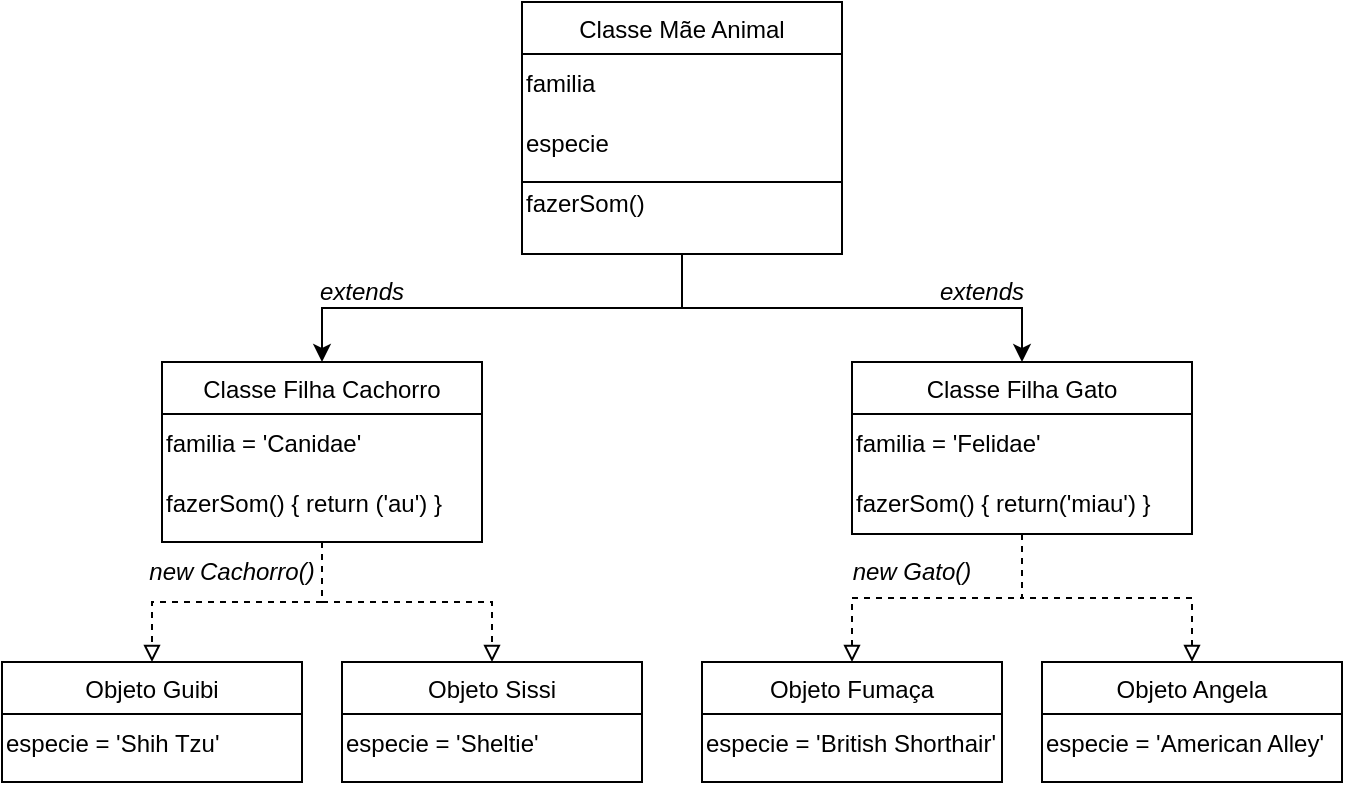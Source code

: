 <mxfile version="20.2.8" type="device"><diagram id="C5RBs43oDa-KdzZeNtuy" name="Page-1"><mxGraphModel dx="1808" dy="591" grid="1" gridSize="10" guides="1" tooltips="1" connect="1" arrows="1" fold="1" page="1" pageScale="1" pageWidth="827" pageHeight="1169" math="0" shadow="0"><root><mxCell id="WIyWlLk6GJQsqaUBKTNV-0"/><mxCell id="WIyWlLk6GJQsqaUBKTNV-1" parent="WIyWlLk6GJQsqaUBKTNV-0"/><mxCell id="AJtfzDkNmn9vWxPNzfAt-13" style="edgeStyle=orthogonalEdgeStyle;rounded=0;orthogonalLoop=1;jettySize=auto;html=1;exitX=0.5;exitY=1;exitDx=0;exitDy=0;entryX=0.5;entryY=0;entryDx=0;entryDy=0;" parent="WIyWlLk6GJQsqaUBKTNV-1" source="zkfFHV4jXpPFQw0GAbJ--0" target="zkfFHV4jXpPFQw0GAbJ--13" edge="1"><mxGeometry relative="1" as="geometry"/></mxCell><mxCell id="AJtfzDkNmn9vWxPNzfAt-14" style="edgeStyle=orthogonalEdgeStyle;rounded=0;orthogonalLoop=1;jettySize=auto;html=1;exitX=0.5;exitY=1;exitDx=0;exitDy=0;entryX=0.5;entryY=0;entryDx=0;entryDy=0;" parent="WIyWlLk6GJQsqaUBKTNV-1" source="zkfFHV4jXpPFQw0GAbJ--0" target="AJtfzDkNmn9vWxPNzfAt-3" edge="1"><mxGeometry relative="1" as="geometry"/></mxCell><mxCell id="zkfFHV4jXpPFQw0GAbJ--0" value="Classe Mãe Animal" style="swimlane;fontStyle=0;align=center;verticalAlign=top;childLayout=stackLayout;horizontal=1;startSize=26;horizontalStack=0;resizeParent=1;resizeLast=0;collapsible=1;marginBottom=0;rounded=0;shadow=0;strokeWidth=1;" parent="WIyWlLk6GJQsqaUBKTNV-1" vertex="1"><mxGeometry x="220" y="80" width="160" height="126" as="geometry"><mxRectangle x="220" y="80" width="160" height="26" as="alternateBounds"/></mxGeometry></mxCell><mxCell id="AJtfzDkNmn9vWxPNzfAt-29" value="familia" style="text;html=1;align=left;verticalAlign=middle;resizable=0;points=[];autosize=1;strokeColor=none;fillColor=none;labelPosition=center;verticalLabelPosition=middle;" parent="zkfFHV4jXpPFQw0GAbJ--0" vertex="1"><mxGeometry y="26" width="160" height="30" as="geometry"/></mxCell><mxCell id="AJtfzDkNmn9vWxPNzfAt-32" value="especie" style="text;html=1;align=left;verticalAlign=middle;resizable=0;points=[];autosize=1;strokeColor=none;fillColor=none;labelPosition=center;verticalLabelPosition=middle;" parent="zkfFHV4jXpPFQw0GAbJ--0" vertex="1"><mxGeometry y="56" width="160" height="30" as="geometry"/></mxCell><mxCell id="AJtfzDkNmn9vWxPNzfAt-42" value="fazerSom()" style="text;html=1;align=left;verticalAlign=middle;resizable=0;points=[];autosize=1;strokeColor=none;fillColor=none;labelPosition=center;verticalLabelPosition=middle;" parent="zkfFHV4jXpPFQw0GAbJ--0" vertex="1"><mxGeometry y="86" width="160" height="30" as="geometry"/></mxCell><mxCell id="AJtfzDkNmn9vWxPNzfAt-15" style="edgeStyle=orthogonalEdgeStyle;rounded=0;orthogonalLoop=1;jettySize=auto;html=1;entryX=0.5;entryY=0;entryDx=0;entryDy=0;dashed=1;endArrow=block;endFill=0;" parent="WIyWlLk6GJQsqaUBKTNV-1" source="zkfFHV4jXpPFQw0GAbJ--13" target="AJtfzDkNmn9vWxPNzfAt-5" edge="1"><mxGeometry relative="1" as="geometry"/></mxCell><mxCell id="AJtfzDkNmn9vWxPNzfAt-16" style="edgeStyle=orthogonalEdgeStyle;rounded=0;orthogonalLoop=1;jettySize=auto;html=1;exitX=0.5;exitY=1;exitDx=0;exitDy=0;entryX=0.5;entryY=0;entryDx=0;entryDy=0;dashed=1;endArrow=block;endFill=0;" parent="WIyWlLk6GJQsqaUBKTNV-1" source="zkfFHV4jXpPFQw0GAbJ--13" target="AJtfzDkNmn9vWxPNzfAt-7" edge="1"><mxGeometry relative="1" as="geometry"/></mxCell><mxCell id="zkfFHV4jXpPFQw0GAbJ--13" value="Classe Filha Cachorro" style="swimlane;fontStyle=0;align=center;verticalAlign=top;childLayout=stackLayout;horizontal=1;startSize=26;horizontalStack=0;resizeParent=1;resizeLast=0;collapsible=1;marginBottom=0;rounded=0;shadow=0;strokeWidth=1;" parent="WIyWlLk6GJQsqaUBKTNV-1" vertex="1"><mxGeometry x="40" y="260" width="160" height="90" as="geometry"><mxRectangle x="220" y="260" width="170" height="26" as="alternateBounds"/></mxGeometry></mxCell><mxCell id="AJtfzDkNmn9vWxPNzfAt-26" value="familia = 'Canidae'" style="text;html=1;align=left;verticalAlign=middle;resizable=0;points=[];autosize=1;strokeColor=none;fillColor=none;" parent="zkfFHV4jXpPFQw0GAbJ--13" vertex="1"><mxGeometry y="26" width="160" height="30" as="geometry"/></mxCell><mxCell id="uDu8vc3ncKqhv9X5we4r-2" value="fazerSom() { return ('au') }" style="text;html=1;align=left;verticalAlign=middle;resizable=0;points=[];autosize=1;strokeColor=none;fillColor=none;" parent="zkfFHV4jXpPFQw0GAbJ--13" vertex="1"><mxGeometry y="56" width="160" height="30" as="geometry"/></mxCell><mxCell id="AJtfzDkNmn9vWxPNzfAt-20" style="edgeStyle=orthogonalEdgeStyle;rounded=0;orthogonalLoop=1;jettySize=auto;html=1;exitX=0.5;exitY=1;exitDx=0;exitDy=0;entryX=0.5;entryY=0;entryDx=0;entryDy=0;dashed=1;endArrow=block;endFill=0;" parent="WIyWlLk6GJQsqaUBKTNV-1" source="AJtfzDkNmn9vWxPNzfAt-3" target="AJtfzDkNmn9vWxPNzfAt-18" edge="1"><mxGeometry relative="1" as="geometry"/></mxCell><mxCell id="AJtfzDkNmn9vWxPNzfAt-21" style="edgeStyle=orthogonalEdgeStyle;rounded=0;orthogonalLoop=1;jettySize=auto;html=1;exitX=0.5;exitY=1;exitDx=0;exitDy=0;entryX=0.5;entryY=0;entryDx=0;entryDy=0;dashed=1;endArrow=block;endFill=0;" parent="WIyWlLk6GJQsqaUBKTNV-1" source="AJtfzDkNmn9vWxPNzfAt-3" target="AJtfzDkNmn9vWxPNzfAt-19" edge="1"><mxGeometry relative="1" as="geometry"/></mxCell><mxCell id="AJtfzDkNmn9vWxPNzfAt-3" value="Classe Filha Gato" style="swimlane;fontStyle=0;align=center;verticalAlign=top;childLayout=stackLayout;horizontal=1;startSize=26;horizontalStack=0;resizeParent=1;resizeLast=0;collapsible=1;marginBottom=0;rounded=0;shadow=0;strokeWidth=1;" parent="WIyWlLk6GJQsqaUBKTNV-1" vertex="1"><mxGeometry x="385" y="260" width="170" height="86" as="geometry"><mxRectangle x="400" y="260" width="170" height="26" as="alternateBounds"/></mxGeometry></mxCell><mxCell id="AJtfzDkNmn9vWxPNzfAt-43" value="familia = 'Felidae'" style="text;html=1;align=left;verticalAlign=middle;resizable=0;points=[];autosize=1;strokeColor=none;fillColor=none;" parent="AJtfzDkNmn9vWxPNzfAt-3" vertex="1"><mxGeometry y="26" width="170" height="30" as="geometry"/></mxCell><mxCell id="uDu8vc3ncKqhv9X5we4r-0" value="fazerSom() { return('miau') }" style="text;html=1;align=left;verticalAlign=middle;resizable=0;points=[];autosize=1;strokeColor=none;fillColor=none;" parent="AJtfzDkNmn9vWxPNzfAt-3" vertex="1"><mxGeometry y="56" width="170" height="30" as="geometry"/></mxCell><mxCell id="AJtfzDkNmn9vWxPNzfAt-5" value="Objeto Guibi" style="swimlane;fontStyle=0;align=center;verticalAlign=top;childLayout=stackLayout;horizontal=1;startSize=26;horizontalStack=0;resizeParent=1;resizeLast=0;collapsible=1;marginBottom=0;rounded=0;shadow=0;strokeWidth=1;" parent="WIyWlLk6GJQsqaUBKTNV-1" vertex="1"><mxGeometry x="-40" y="410" width="150" height="60" as="geometry"><mxRectangle x="220" y="260" width="170" height="26" as="alternateBounds"/></mxGeometry></mxCell><mxCell id="AJtfzDkNmn9vWxPNzfAt-33" value="especie = 'Shih Tzu'" style="text;html=1;align=left;verticalAlign=middle;resizable=0;points=[];autosize=1;strokeColor=none;fillColor=none;labelPosition=center;verticalLabelPosition=middle;" parent="AJtfzDkNmn9vWxPNzfAt-5" vertex="1"><mxGeometry y="26" width="150" height="30" as="geometry"/></mxCell><mxCell id="AJtfzDkNmn9vWxPNzfAt-7" value="Objeto Sissi" style="swimlane;fontStyle=0;align=center;verticalAlign=top;childLayout=stackLayout;horizontal=1;startSize=26;horizontalStack=0;resizeParent=1;resizeLast=0;collapsible=1;marginBottom=0;rounded=0;shadow=0;strokeWidth=1;" parent="WIyWlLk6GJQsqaUBKTNV-1" vertex="1"><mxGeometry x="130" y="410" width="150" height="60" as="geometry"><mxRectangle x="220" y="260" width="170" height="26" as="alternateBounds"/></mxGeometry></mxCell><mxCell id="AJtfzDkNmn9vWxPNzfAt-34" value="especie = 'Sheltie'" style="text;html=1;align=left;verticalAlign=middle;resizable=0;points=[];autosize=1;strokeColor=none;fillColor=none;labelPosition=center;verticalLabelPosition=middle;" parent="AJtfzDkNmn9vWxPNzfAt-7" vertex="1"><mxGeometry y="26" width="150" height="30" as="geometry"/></mxCell><mxCell id="AJtfzDkNmn9vWxPNzfAt-18" value="Objeto Fumaça" style="swimlane;fontStyle=0;align=center;verticalAlign=top;childLayout=stackLayout;horizontal=1;startSize=26;horizontalStack=0;resizeParent=1;resizeLast=0;collapsible=1;marginBottom=0;rounded=0;shadow=0;strokeWidth=1;" parent="WIyWlLk6GJQsqaUBKTNV-1" vertex="1"><mxGeometry x="310" y="410" width="150" height="60" as="geometry"><mxRectangle x="220" y="260" width="170" height="26" as="alternateBounds"/></mxGeometry></mxCell><mxCell id="AJtfzDkNmn9vWxPNzfAt-35" value="especie = 'British Shorthair'" style="text;html=1;align=left;verticalAlign=middle;resizable=0;points=[];autosize=1;strokeColor=none;fillColor=none;labelPosition=center;verticalLabelPosition=middle;" parent="AJtfzDkNmn9vWxPNzfAt-18" vertex="1"><mxGeometry y="26" width="150" height="30" as="geometry"/></mxCell><mxCell id="AJtfzDkNmn9vWxPNzfAt-19" value="Objeto Angela" style="swimlane;fontStyle=0;align=center;verticalAlign=top;childLayout=stackLayout;horizontal=1;startSize=26;horizontalStack=0;resizeParent=1;resizeLast=0;collapsible=1;marginBottom=0;rounded=0;shadow=0;strokeWidth=1;" parent="WIyWlLk6GJQsqaUBKTNV-1" vertex="1"><mxGeometry x="480" y="410" width="150" height="60" as="geometry"><mxRectangle x="220" y="260" width="170" height="26" as="alternateBounds"/></mxGeometry></mxCell><mxCell id="AJtfzDkNmn9vWxPNzfAt-36" value="especie = 'American Alley'" style="text;html=1;align=left;verticalAlign=middle;resizable=0;points=[];autosize=1;strokeColor=none;fillColor=none;labelPosition=center;verticalLabelPosition=middle;" parent="AJtfzDkNmn9vWxPNzfAt-19" vertex="1"><mxGeometry y="26" width="150" height="30" as="geometry"/></mxCell><mxCell id="AJtfzDkNmn9vWxPNzfAt-22" value="extends" style="text;html=1;strokeColor=none;fillColor=none;align=center;verticalAlign=middle;whiteSpace=wrap;rounded=0;fontStyle=2" parent="WIyWlLk6GJQsqaUBKTNV-1" vertex="1"><mxGeometry x="110" y="210" width="60" height="30" as="geometry"/></mxCell><mxCell id="AJtfzDkNmn9vWxPNzfAt-23" value="extends" style="text;html=1;strokeColor=none;fillColor=none;align=center;verticalAlign=middle;whiteSpace=wrap;rounded=0;fontStyle=2" parent="WIyWlLk6GJQsqaUBKTNV-1" vertex="1"><mxGeometry x="420" y="210" width="60" height="30" as="geometry"/></mxCell><mxCell id="AJtfzDkNmn9vWxPNzfAt-24" value="new Cachorro()" style="text;html=1;strokeColor=none;fillColor=none;align=center;verticalAlign=middle;whiteSpace=wrap;rounded=0;fontStyle=2" parent="WIyWlLk6GJQsqaUBKTNV-1" vertex="1"><mxGeometry x="30" y="350" width="90" height="30" as="geometry"/></mxCell><mxCell id="AJtfzDkNmn9vWxPNzfAt-25" value="new Gato()" style="text;html=1;strokeColor=none;fillColor=none;align=center;verticalAlign=middle;whiteSpace=wrap;rounded=0;fontStyle=2" parent="WIyWlLk6GJQsqaUBKTNV-1" vertex="1"><mxGeometry x="370" y="350" width="90" height="30" as="geometry"/></mxCell><mxCell id="AJtfzDkNmn9vWxPNzfAt-40" value="" style="endArrow=none;html=1;rounded=0;" parent="WIyWlLk6GJQsqaUBKTNV-1" edge="1"><mxGeometry width="50" height="50" relative="1" as="geometry"><mxPoint x="220" y="170" as="sourcePoint"/><mxPoint x="380" y="170" as="targetPoint"/><Array as="points"><mxPoint x="300" y="170"/></Array></mxGeometry></mxCell></root></mxGraphModel></diagram></mxfile>